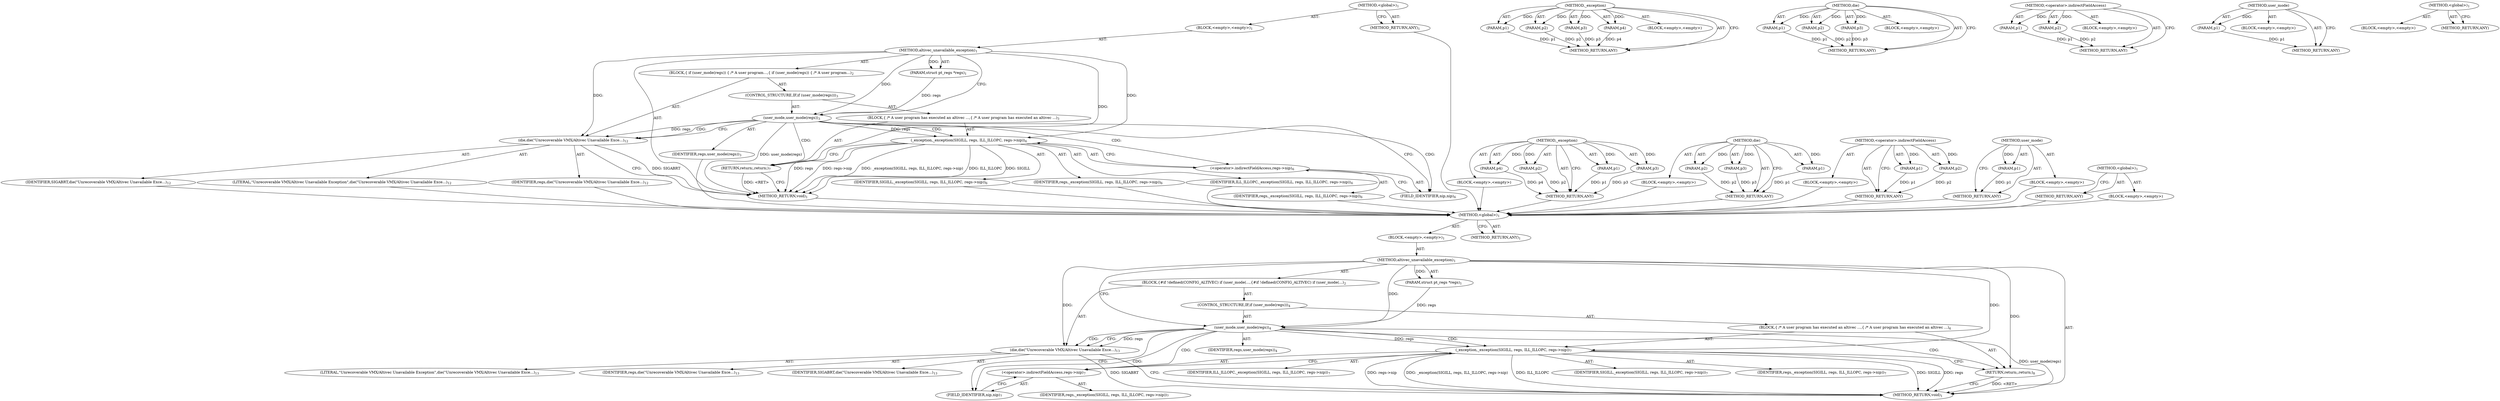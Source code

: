 digraph "&lt;global&gt;" {
vulnerable_6 [label=<(METHOD,&lt;global&gt;)<SUB>1</SUB>>];
vulnerable_7 [label=<(BLOCK,&lt;empty&gt;,&lt;empty&gt;)<SUB>1</SUB>>];
vulnerable_8 [label=<(METHOD,altivec_unavailable_exception)<SUB>1</SUB>>];
vulnerable_9 [label=<(PARAM,struct pt_regs *regs)<SUB>1</SUB>>];
vulnerable_10 [label=<(BLOCK,{
#if !defined(CONFIG_ALTIVEC)
 	if (user_mode(...,{
#if !defined(CONFIG_ALTIVEC)
 	if (user_mode(...)<SUB>2</SUB>>];
vulnerable_11 [label=<(CONTROL_STRUCTURE,IF,if (user_mode(regs)))<SUB>4</SUB>>];
vulnerable_12 [label=<(user_mode,user_mode(regs))<SUB>4</SUB>>];
vulnerable_13 [label=<(IDENTIFIER,regs,user_mode(regs))<SUB>4</SUB>>];
vulnerable_14 [label=<(BLOCK,{
 		/* A user program has executed an altivec ...,{
 		/* A user program has executed an altivec ...)<SUB>4</SUB>>];
vulnerable_15 [label=<(_exception,_exception(SIGILL, regs, ILL_ILLOPC, regs-&gt;nip))<SUB>7</SUB>>];
vulnerable_16 [label=<(IDENTIFIER,SIGILL,_exception(SIGILL, regs, ILL_ILLOPC, regs-&gt;nip))<SUB>7</SUB>>];
vulnerable_17 [label=<(IDENTIFIER,regs,_exception(SIGILL, regs, ILL_ILLOPC, regs-&gt;nip))<SUB>7</SUB>>];
vulnerable_18 [label=<(IDENTIFIER,ILL_ILLOPC,_exception(SIGILL, regs, ILL_ILLOPC, regs-&gt;nip))<SUB>7</SUB>>];
vulnerable_19 [label=<(&lt;operator&gt;.indirectFieldAccess,regs-&gt;nip)<SUB>7</SUB>>];
vulnerable_20 [label=<(IDENTIFIER,regs,_exception(SIGILL, regs, ILL_ILLOPC, regs-&gt;nip))<SUB>7</SUB>>];
vulnerable_21 [label=<(FIELD_IDENTIFIER,nip,nip)<SUB>7</SUB>>];
vulnerable_22 [label=<(RETURN,return;,return;)<SUB>8</SUB>>];
vulnerable_23 [label=<(die,die(&quot;Unrecoverable VMX/Altivec Unavailable Exce...)<SUB>13</SUB>>];
vulnerable_24 [label=<(LITERAL,&quot;Unrecoverable VMX/Altivec Unavailable Exception&quot;,die(&quot;Unrecoverable VMX/Altivec Unavailable Exce...)<SUB>13</SUB>>];
vulnerable_25 [label=<(IDENTIFIER,regs,die(&quot;Unrecoverable VMX/Altivec Unavailable Exce...)<SUB>13</SUB>>];
vulnerable_26 [label=<(IDENTIFIER,SIGABRT,die(&quot;Unrecoverable VMX/Altivec Unavailable Exce...)<SUB>13</SUB>>];
vulnerable_27 [label=<(METHOD_RETURN,void)<SUB>1</SUB>>];
vulnerable_29 [label=<(METHOD_RETURN,ANY)<SUB>1</SUB>>];
vulnerable_50 [label=<(METHOD,_exception)>];
vulnerable_51 [label=<(PARAM,p1)>];
vulnerable_52 [label=<(PARAM,p2)>];
vulnerable_53 [label=<(PARAM,p3)>];
vulnerable_54 [label=<(PARAM,p4)>];
vulnerable_55 [label=<(BLOCK,&lt;empty&gt;,&lt;empty&gt;)>];
vulnerable_56 [label=<(METHOD_RETURN,ANY)>];
vulnerable_62 [label=<(METHOD,die)>];
vulnerable_63 [label=<(PARAM,p1)>];
vulnerable_64 [label=<(PARAM,p2)>];
vulnerable_65 [label=<(PARAM,p3)>];
vulnerable_66 [label=<(BLOCK,&lt;empty&gt;,&lt;empty&gt;)>];
vulnerable_67 [label=<(METHOD_RETURN,ANY)>];
vulnerable_57 [label=<(METHOD,&lt;operator&gt;.indirectFieldAccess)>];
vulnerable_58 [label=<(PARAM,p1)>];
vulnerable_59 [label=<(PARAM,p2)>];
vulnerable_60 [label=<(BLOCK,&lt;empty&gt;,&lt;empty&gt;)>];
vulnerable_61 [label=<(METHOD_RETURN,ANY)>];
vulnerable_46 [label=<(METHOD,user_mode)>];
vulnerable_47 [label=<(PARAM,p1)>];
vulnerable_48 [label=<(BLOCK,&lt;empty&gt;,&lt;empty&gt;)>];
vulnerable_49 [label=<(METHOD_RETURN,ANY)>];
vulnerable_40 [label=<(METHOD,&lt;global&gt;)<SUB>1</SUB>>];
vulnerable_41 [label=<(BLOCK,&lt;empty&gt;,&lt;empty&gt;)>];
vulnerable_42 [label=<(METHOD_RETURN,ANY)>];
fixed_6 [label=<(METHOD,&lt;global&gt;)<SUB>1</SUB>>];
fixed_7 [label=<(BLOCK,&lt;empty&gt;,&lt;empty&gt;)<SUB>1</SUB>>];
fixed_8 [label=<(METHOD,altivec_unavailable_exception)<SUB>1</SUB>>];
fixed_9 [label=<(PARAM,struct pt_regs *regs)<SUB>1</SUB>>];
fixed_10 [label=<(BLOCK,{
 	if (user_mode(regs)) {
 		/* A user program...,{
 	if (user_mode(regs)) {
 		/* A user program...)<SUB>2</SUB>>];
fixed_11 [label=<(CONTROL_STRUCTURE,IF,if (user_mode(regs)))<SUB>3</SUB>>];
fixed_12 [label=<(user_mode,user_mode(regs))<SUB>3</SUB>>];
fixed_13 [label=<(IDENTIFIER,regs,user_mode(regs))<SUB>3</SUB>>];
fixed_14 [label=<(BLOCK,{
 		/* A user program has executed an altivec ...,{
 		/* A user program has executed an altivec ...)<SUB>3</SUB>>];
fixed_15 [label=<(_exception,_exception(SIGILL, regs, ILL_ILLOPC, regs-&gt;nip))<SUB>6</SUB>>];
fixed_16 [label=<(IDENTIFIER,SIGILL,_exception(SIGILL, regs, ILL_ILLOPC, regs-&gt;nip))<SUB>6</SUB>>];
fixed_17 [label=<(IDENTIFIER,regs,_exception(SIGILL, regs, ILL_ILLOPC, regs-&gt;nip))<SUB>6</SUB>>];
fixed_18 [label=<(IDENTIFIER,ILL_ILLOPC,_exception(SIGILL, regs, ILL_ILLOPC, regs-&gt;nip))<SUB>6</SUB>>];
fixed_19 [label=<(&lt;operator&gt;.indirectFieldAccess,regs-&gt;nip)<SUB>6</SUB>>];
fixed_20 [label=<(IDENTIFIER,regs,_exception(SIGILL, regs, ILL_ILLOPC, regs-&gt;nip))<SUB>6</SUB>>];
fixed_21 [label=<(FIELD_IDENTIFIER,nip,nip)<SUB>6</SUB>>];
fixed_22 [label=<(RETURN,return;,return;)<SUB>7</SUB>>];
fixed_23 [label=<(die,die(&quot;Unrecoverable VMX/Altivec Unavailable Exce...)<SUB>12</SUB>>];
fixed_24 [label=<(LITERAL,&quot;Unrecoverable VMX/Altivec Unavailable Exception&quot;,die(&quot;Unrecoverable VMX/Altivec Unavailable Exce...)<SUB>12</SUB>>];
fixed_25 [label=<(IDENTIFIER,regs,die(&quot;Unrecoverable VMX/Altivec Unavailable Exce...)<SUB>12</SUB>>];
fixed_26 [label=<(IDENTIFIER,SIGABRT,die(&quot;Unrecoverable VMX/Altivec Unavailable Exce...)<SUB>12</SUB>>];
fixed_27 [label=<(METHOD_RETURN,void)<SUB>1</SUB>>];
fixed_29 [label=<(METHOD_RETURN,ANY)<SUB>1</SUB>>];
fixed_50 [label=<(METHOD,_exception)>];
fixed_51 [label=<(PARAM,p1)>];
fixed_52 [label=<(PARAM,p2)>];
fixed_53 [label=<(PARAM,p3)>];
fixed_54 [label=<(PARAM,p4)>];
fixed_55 [label=<(BLOCK,&lt;empty&gt;,&lt;empty&gt;)>];
fixed_56 [label=<(METHOD_RETURN,ANY)>];
fixed_62 [label=<(METHOD,die)>];
fixed_63 [label=<(PARAM,p1)>];
fixed_64 [label=<(PARAM,p2)>];
fixed_65 [label=<(PARAM,p3)>];
fixed_66 [label=<(BLOCK,&lt;empty&gt;,&lt;empty&gt;)>];
fixed_67 [label=<(METHOD_RETURN,ANY)>];
fixed_57 [label=<(METHOD,&lt;operator&gt;.indirectFieldAccess)>];
fixed_58 [label=<(PARAM,p1)>];
fixed_59 [label=<(PARAM,p2)>];
fixed_60 [label=<(BLOCK,&lt;empty&gt;,&lt;empty&gt;)>];
fixed_61 [label=<(METHOD_RETURN,ANY)>];
fixed_46 [label=<(METHOD,user_mode)>];
fixed_47 [label=<(PARAM,p1)>];
fixed_48 [label=<(BLOCK,&lt;empty&gt;,&lt;empty&gt;)>];
fixed_49 [label=<(METHOD_RETURN,ANY)>];
fixed_40 [label=<(METHOD,&lt;global&gt;)<SUB>1</SUB>>];
fixed_41 [label=<(BLOCK,&lt;empty&gt;,&lt;empty&gt;)>];
fixed_42 [label=<(METHOD_RETURN,ANY)>];
vulnerable_6 -> vulnerable_7  [key=0, label="AST: "];
vulnerable_6 -> vulnerable_29  [key=0, label="AST: "];
vulnerable_6 -> vulnerable_29  [key=1, label="CFG: "];
vulnerable_7 -> vulnerable_8  [key=0, label="AST: "];
vulnerable_8 -> vulnerable_9  [key=0, label="AST: "];
vulnerable_8 -> vulnerable_9  [key=1, label="DDG: "];
vulnerable_8 -> vulnerable_10  [key=0, label="AST: "];
vulnerable_8 -> vulnerable_27  [key=0, label="AST: "];
vulnerable_8 -> vulnerable_12  [key=0, label="CFG: "];
vulnerable_8 -> vulnerable_12  [key=1, label="DDG: "];
vulnerable_8 -> vulnerable_23  [key=0, label="DDG: "];
vulnerable_8 -> vulnerable_22  [key=0, label="DDG: "];
vulnerable_8 -> vulnerable_15  [key=0, label="DDG: "];
vulnerable_9 -> vulnerable_12  [key=0, label="DDG: regs"];
vulnerable_10 -> vulnerable_11  [key=0, label="AST: "];
vulnerable_10 -> vulnerable_23  [key=0, label="AST: "];
vulnerable_11 -> vulnerable_12  [key=0, label="AST: "];
vulnerable_11 -> vulnerable_14  [key=0, label="AST: "];
vulnerable_12 -> vulnerable_13  [key=0, label="AST: "];
vulnerable_12 -> vulnerable_21  [key=0, label="CFG: "];
vulnerable_12 -> vulnerable_21  [key=1, label="CDG: "];
vulnerable_12 -> vulnerable_23  [key=0, label="CFG: "];
vulnerable_12 -> vulnerable_23  [key=1, label="DDG: regs"];
vulnerable_12 -> vulnerable_23  [key=2, label="CDG: "];
vulnerable_12 -> vulnerable_27  [key=0, label="DDG: user_mode(regs)"];
vulnerable_12 -> vulnerable_15  [key=0, label="DDG: regs"];
vulnerable_12 -> vulnerable_15  [key=1, label="CDG: "];
vulnerable_12 -> vulnerable_19  [key=0, label="CDG: "];
vulnerable_12 -> vulnerable_22  [key=0, label="CDG: "];
vulnerable_14 -> vulnerable_15  [key=0, label="AST: "];
vulnerable_14 -> vulnerable_22  [key=0, label="AST: "];
vulnerable_15 -> vulnerable_16  [key=0, label="AST: "];
vulnerable_15 -> vulnerable_17  [key=0, label="AST: "];
vulnerable_15 -> vulnerable_18  [key=0, label="AST: "];
vulnerable_15 -> vulnerable_19  [key=0, label="AST: "];
vulnerable_15 -> vulnerable_22  [key=0, label="CFG: "];
vulnerable_15 -> vulnerable_27  [key=0, label="DDG: SIGILL"];
vulnerable_15 -> vulnerable_27  [key=1, label="DDG: regs"];
vulnerable_15 -> vulnerable_27  [key=2, label="DDG: regs-&gt;nip"];
vulnerable_15 -> vulnerable_27  [key=3, label="DDG: _exception(SIGILL, regs, ILL_ILLOPC, regs-&gt;nip)"];
vulnerable_15 -> vulnerable_27  [key=4, label="DDG: ILL_ILLOPC"];
vulnerable_19 -> vulnerable_20  [key=0, label="AST: "];
vulnerable_19 -> vulnerable_21  [key=0, label="AST: "];
vulnerable_19 -> vulnerable_15  [key=0, label="CFG: "];
vulnerable_21 -> vulnerable_19  [key=0, label="CFG: "];
vulnerable_22 -> vulnerable_27  [key=0, label="CFG: "];
vulnerable_22 -> vulnerable_27  [key=1, label="DDG: &lt;RET&gt;"];
vulnerable_23 -> vulnerable_24  [key=0, label="AST: "];
vulnerable_23 -> vulnerable_25  [key=0, label="AST: "];
vulnerable_23 -> vulnerable_26  [key=0, label="AST: "];
vulnerable_23 -> vulnerable_27  [key=0, label="CFG: "];
vulnerable_23 -> vulnerable_27  [key=1, label="DDG: SIGABRT"];
vulnerable_50 -> vulnerable_51  [key=0, label="AST: "];
vulnerable_50 -> vulnerable_51  [key=1, label="DDG: "];
vulnerable_50 -> vulnerable_55  [key=0, label="AST: "];
vulnerable_50 -> vulnerable_52  [key=0, label="AST: "];
vulnerable_50 -> vulnerable_52  [key=1, label="DDG: "];
vulnerable_50 -> vulnerable_56  [key=0, label="AST: "];
vulnerable_50 -> vulnerable_56  [key=1, label="CFG: "];
vulnerable_50 -> vulnerable_53  [key=0, label="AST: "];
vulnerable_50 -> vulnerable_53  [key=1, label="DDG: "];
vulnerable_50 -> vulnerable_54  [key=0, label="AST: "];
vulnerable_50 -> vulnerable_54  [key=1, label="DDG: "];
vulnerable_51 -> vulnerable_56  [key=0, label="DDG: p1"];
vulnerable_52 -> vulnerable_56  [key=0, label="DDG: p2"];
vulnerable_53 -> vulnerable_56  [key=0, label="DDG: p3"];
vulnerable_54 -> vulnerable_56  [key=0, label="DDG: p4"];
vulnerable_62 -> vulnerable_63  [key=0, label="AST: "];
vulnerable_62 -> vulnerable_63  [key=1, label="DDG: "];
vulnerable_62 -> vulnerable_66  [key=0, label="AST: "];
vulnerable_62 -> vulnerable_64  [key=0, label="AST: "];
vulnerable_62 -> vulnerable_64  [key=1, label="DDG: "];
vulnerable_62 -> vulnerable_67  [key=0, label="AST: "];
vulnerable_62 -> vulnerable_67  [key=1, label="CFG: "];
vulnerable_62 -> vulnerable_65  [key=0, label="AST: "];
vulnerable_62 -> vulnerable_65  [key=1, label="DDG: "];
vulnerable_63 -> vulnerable_67  [key=0, label="DDG: p1"];
vulnerable_64 -> vulnerable_67  [key=0, label="DDG: p2"];
vulnerable_65 -> vulnerable_67  [key=0, label="DDG: p3"];
vulnerable_57 -> vulnerable_58  [key=0, label="AST: "];
vulnerable_57 -> vulnerable_58  [key=1, label="DDG: "];
vulnerable_57 -> vulnerable_60  [key=0, label="AST: "];
vulnerable_57 -> vulnerable_59  [key=0, label="AST: "];
vulnerable_57 -> vulnerable_59  [key=1, label="DDG: "];
vulnerable_57 -> vulnerable_61  [key=0, label="AST: "];
vulnerable_57 -> vulnerable_61  [key=1, label="CFG: "];
vulnerable_58 -> vulnerable_61  [key=0, label="DDG: p1"];
vulnerable_59 -> vulnerable_61  [key=0, label="DDG: p2"];
vulnerable_46 -> vulnerable_47  [key=0, label="AST: "];
vulnerable_46 -> vulnerable_47  [key=1, label="DDG: "];
vulnerable_46 -> vulnerable_48  [key=0, label="AST: "];
vulnerable_46 -> vulnerable_49  [key=0, label="AST: "];
vulnerable_46 -> vulnerable_49  [key=1, label="CFG: "];
vulnerable_47 -> vulnerable_49  [key=0, label="DDG: p1"];
vulnerable_40 -> vulnerable_41  [key=0, label="AST: "];
vulnerable_40 -> vulnerable_42  [key=0, label="AST: "];
vulnerable_40 -> vulnerable_42  [key=1, label="CFG: "];
fixed_6 -> fixed_7  [key=0, label="AST: "];
fixed_6 -> fixed_29  [key=0, label="AST: "];
fixed_6 -> fixed_29  [key=1, label="CFG: "];
fixed_7 -> fixed_8  [key=0, label="AST: "];
fixed_8 -> fixed_9  [key=0, label="AST: "];
fixed_8 -> fixed_9  [key=1, label="DDG: "];
fixed_8 -> fixed_10  [key=0, label="AST: "];
fixed_8 -> fixed_27  [key=0, label="AST: "];
fixed_8 -> fixed_12  [key=0, label="CFG: "];
fixed_8 -> fixed_12  [key=1, label="DDG: "];
fixed_8 -> fixed_23  [key=0, label="DDG: "];
fixed_8 -> fixed_22  [key=0, label="DDG: "];
fixed_8 -> fixed_15  [key=0, label="DDG: "];
fixed_9 -> fixed_12  [key=0, label="DDG: regs"];
fixed_10 -> fixed_11  [key=0, label="AST: "];
fixed_10 -> fixed_23  [key=0, label="AST: "];
fixed_11 -> fixed_12  [key=0, label="AST: "];
fixed_11 -> fixed_14  [key=0, label="AST: "];
fixed_12 -> fixed_13  [key=0, label="AST: "];
fixed_12 -> fixed_21  [key=0, label="CFG: "];
fixed_12 -> fixed_21  [key=1, label="CDG: "];
fixed_12 -> fixed_23  [key=0, label="CFG: "];
fixed_12 -> fixed_23  [key=1, label="DDG: regs"];
fixed_12 -> fixed_23  [key=2, label="CDG: "];
fixed_12 -> fixed_27  [key=0, label="DDG: user_mode(regs)"];
fixed_12 -> fixed_15  [key=0, label="DDG: regs"];
fixed_12 -> fixed_15  [key=1, label="CDG: "];
fixed_12 -> fixed_19  [key=0, label="CDG: "];
fixed_12 -> fixed_22  [key=0, label="CDG: "];
fixed_13 -> vulnerable_6  [key=0];
fixed_14 -> fixed_15  [key=0, label="AST: "];
fixed_14 -> fixed_22  [key=0, label="AST: "];
fixed_15 -> fixed_16  [key=0, label="AST: "];
fixed_15 -> fixed_17  [key=0, label="AST: "];
fixed_15 -> fixed_18  [key=0, label="AST: "];
fixed_15 -> fixed_19  [key=0, label="AST: "];
fixed_15 -> fixed_22  [key=0, label="CFG: "];
fixed_15 -> fixed_27  [key=0, label="DDG: SIGILL"];
fixed_15 -> fixed_27  [key=1, label="DDG: regs"];
fixed_15 -> fixed_27  [key=2, label="DDG: regs-&gt;nip"];
fixed_15 -> fixed_27  [key=3, label="DDG: _exception(SIGILL, regs, ILL_ILLOPC, regs-&gt;nip)"];
fixed_15 -> fixed_27  [key=4, label="DDG: ILL_ILLOPC"];
fixed_16 -> vulnerable_6  [key=0];
fixed_17 -> vulnerable_6  [key=0];
fixed_18 -> vulnerable_6  [key=0];
fixed_19 -> fixed_20  [key=0, label="AST: "];
fixed_19 -> fixed_21  [key=0, label="AST: "];
fixed_19 -> fixed_15  [key=0, label="CFG: "];
fixed_20 -> vulnerable_6  [key=0];
fixed_21 -> fixed_19  [key=0, label="CFG: "];
fixed_22 -> fixed_27  [key=0, label="CFG: "];
fixed_22 -> fixed_27  [key=1, label="DDG: &lt;RET&gt;"];
fixed_23 -> fixed_24  [key=0, label="AST: "];
fixed_23 -> fixed_25  [key=0, label="AST: "];
fixed_23 -> fixed_26  [key=0, label="AST: "];
fixed_23 -> fixed_27  [key=0, label="CFG: "];
fixed_23 -> fixed_27  [key=1, label="DDG: SIGABRT"];
fixed_24 -> vulnerable_6  [key=0];
fixed_25 -> vulnerable_6  [key=0];
fixed_26 -> vulnerable_6  [key=0];
fixed_27 -> vulnerable_6  [key=0];
fixed_29 -> vulnerable_6  [key=0];
fixed_50 -> fixed_51  [key=0, label="AST: "];
fixed_50 -> fixed_51  [key=1, label="DDG: "];
fixed_50 -> fixed_55  [key=0, label="AST: "];
fixed_50 -> fixed_52  [key=0, label="AST: "];
fixed_50 -> fixed_52  [key=1, label="DDG: "];
fixed_50 -> fixed_56  [key=0, label="AST: "];
fixed_50 -> fixed_56  [key=1, label="CFG: "];
fixed_50 -> fixed_53  [key=0, label="AST: "];
fixed_50 -> fixed_53  [key=1, label="DDG: "];
fixed_50 -> fixed_54  [key=0, label="AST: "];
fixed_50 -> fixed_54  [key=1, label="DDG: "];
fixed_51 -> fixed_56  [key=0, label="DDG: p1"];
fixed_52 -> fixed_56  [key=0, label="DDG: p2"];
fixed_53 -> fixed_56  [key=0, label="DDG: p3"];
fixed_54 -> fixed_56  [key=0, label="DDG: p4"];
fixed_55 -> vulnerable_6  [key=0];
fixed_56 -> vulnerable_6  [key=0];
fixed_62 -> fixed_63  [key=0, label="AST: "];
fixed_62 -> fixed_63  [key=1, label="DDG: "];
fixed_62 -> fixed_66  [key=0, label="AST: "];
fixed_62 -> fixed_64  [key=0, label="AST: "];
fixed_62 -> fixed_64  [key=1, label="DDG: "];
fixed_62 -> fixed_67  [key=0, label="AST: "];
fixed_62 -> fixed_67  [key=1, label="CFG: "];
fixed_62 -> fixed_65  [key=0, label="AST: "];
fixed_62 -> fixed_65  [key=1, label="DDG: "];
fixed_63 -> fixed_67  [key=0, label="DDG: p1"];
fixed_64 -> fixed_67  [key=0, label="DDG: p2"];
fixed_65 -> fixed_67  [key=0, label="DDG: p3"];
fixed_66 -> vulnerable_6  [key=0];
fixed_67 -> vulnerable_6  [key=0];
fixed_57 -> fixed_58  [key=0, label="AST: "];
fixed_57 -> fixed_58  [key=1, label="DDG: "];
fixed_57 -> fixed_60  [key=0, label="AST: "];
fixed_57 -> fixed_59  [key=0, label="AST: "];
fixed_57 -> fixed_59  [key=1, label="DDG: "];
fixed_57 -> fixed_61  [key=0, label="AST: "];
fixed_57 -> fixed_61  [key=1, label="CFG: "];
fixed_58 -> fixed_61  [key=0, label="DDG: p1"];
fixed_59 -> fixed_61  [key=0, label="DDG: p2"];
fixed_60 -> vulnerable_6  [key=0];
fixed_61 -> vulnerable_6  [key=0];
fixed_46 -> fixed_47  [key=0, label="AST: "];
fixed_46 -> fixed_47  [key=1, label="DDG: "];
fixed_46 -> fixed_48  [key=0, label="AST: "];
fixed_46 -> fixed_49  [key=0, label="AST: "];
fixed_46 -> fixed_49  [key=1, label="CFG: "];
fixed_47 -> fixed_49  [key=0, label="DDG: p1"];
fixed_48 -> vulnerable_6  [key=0];
fixed_49 -> vulnerable_6  [key=0];
fixed_40 -> fixed_41  [key=0, label="AST: "];
fixed_40 -> fixed_42  [key=0, label="AST: "];
fixed_40 -> fixed_42  [key=1, label="CFG: "];
fixed_41 -> vulnerable_6  [key=0];
fixed_42 -> vulnerable_6  [key=0];
}
